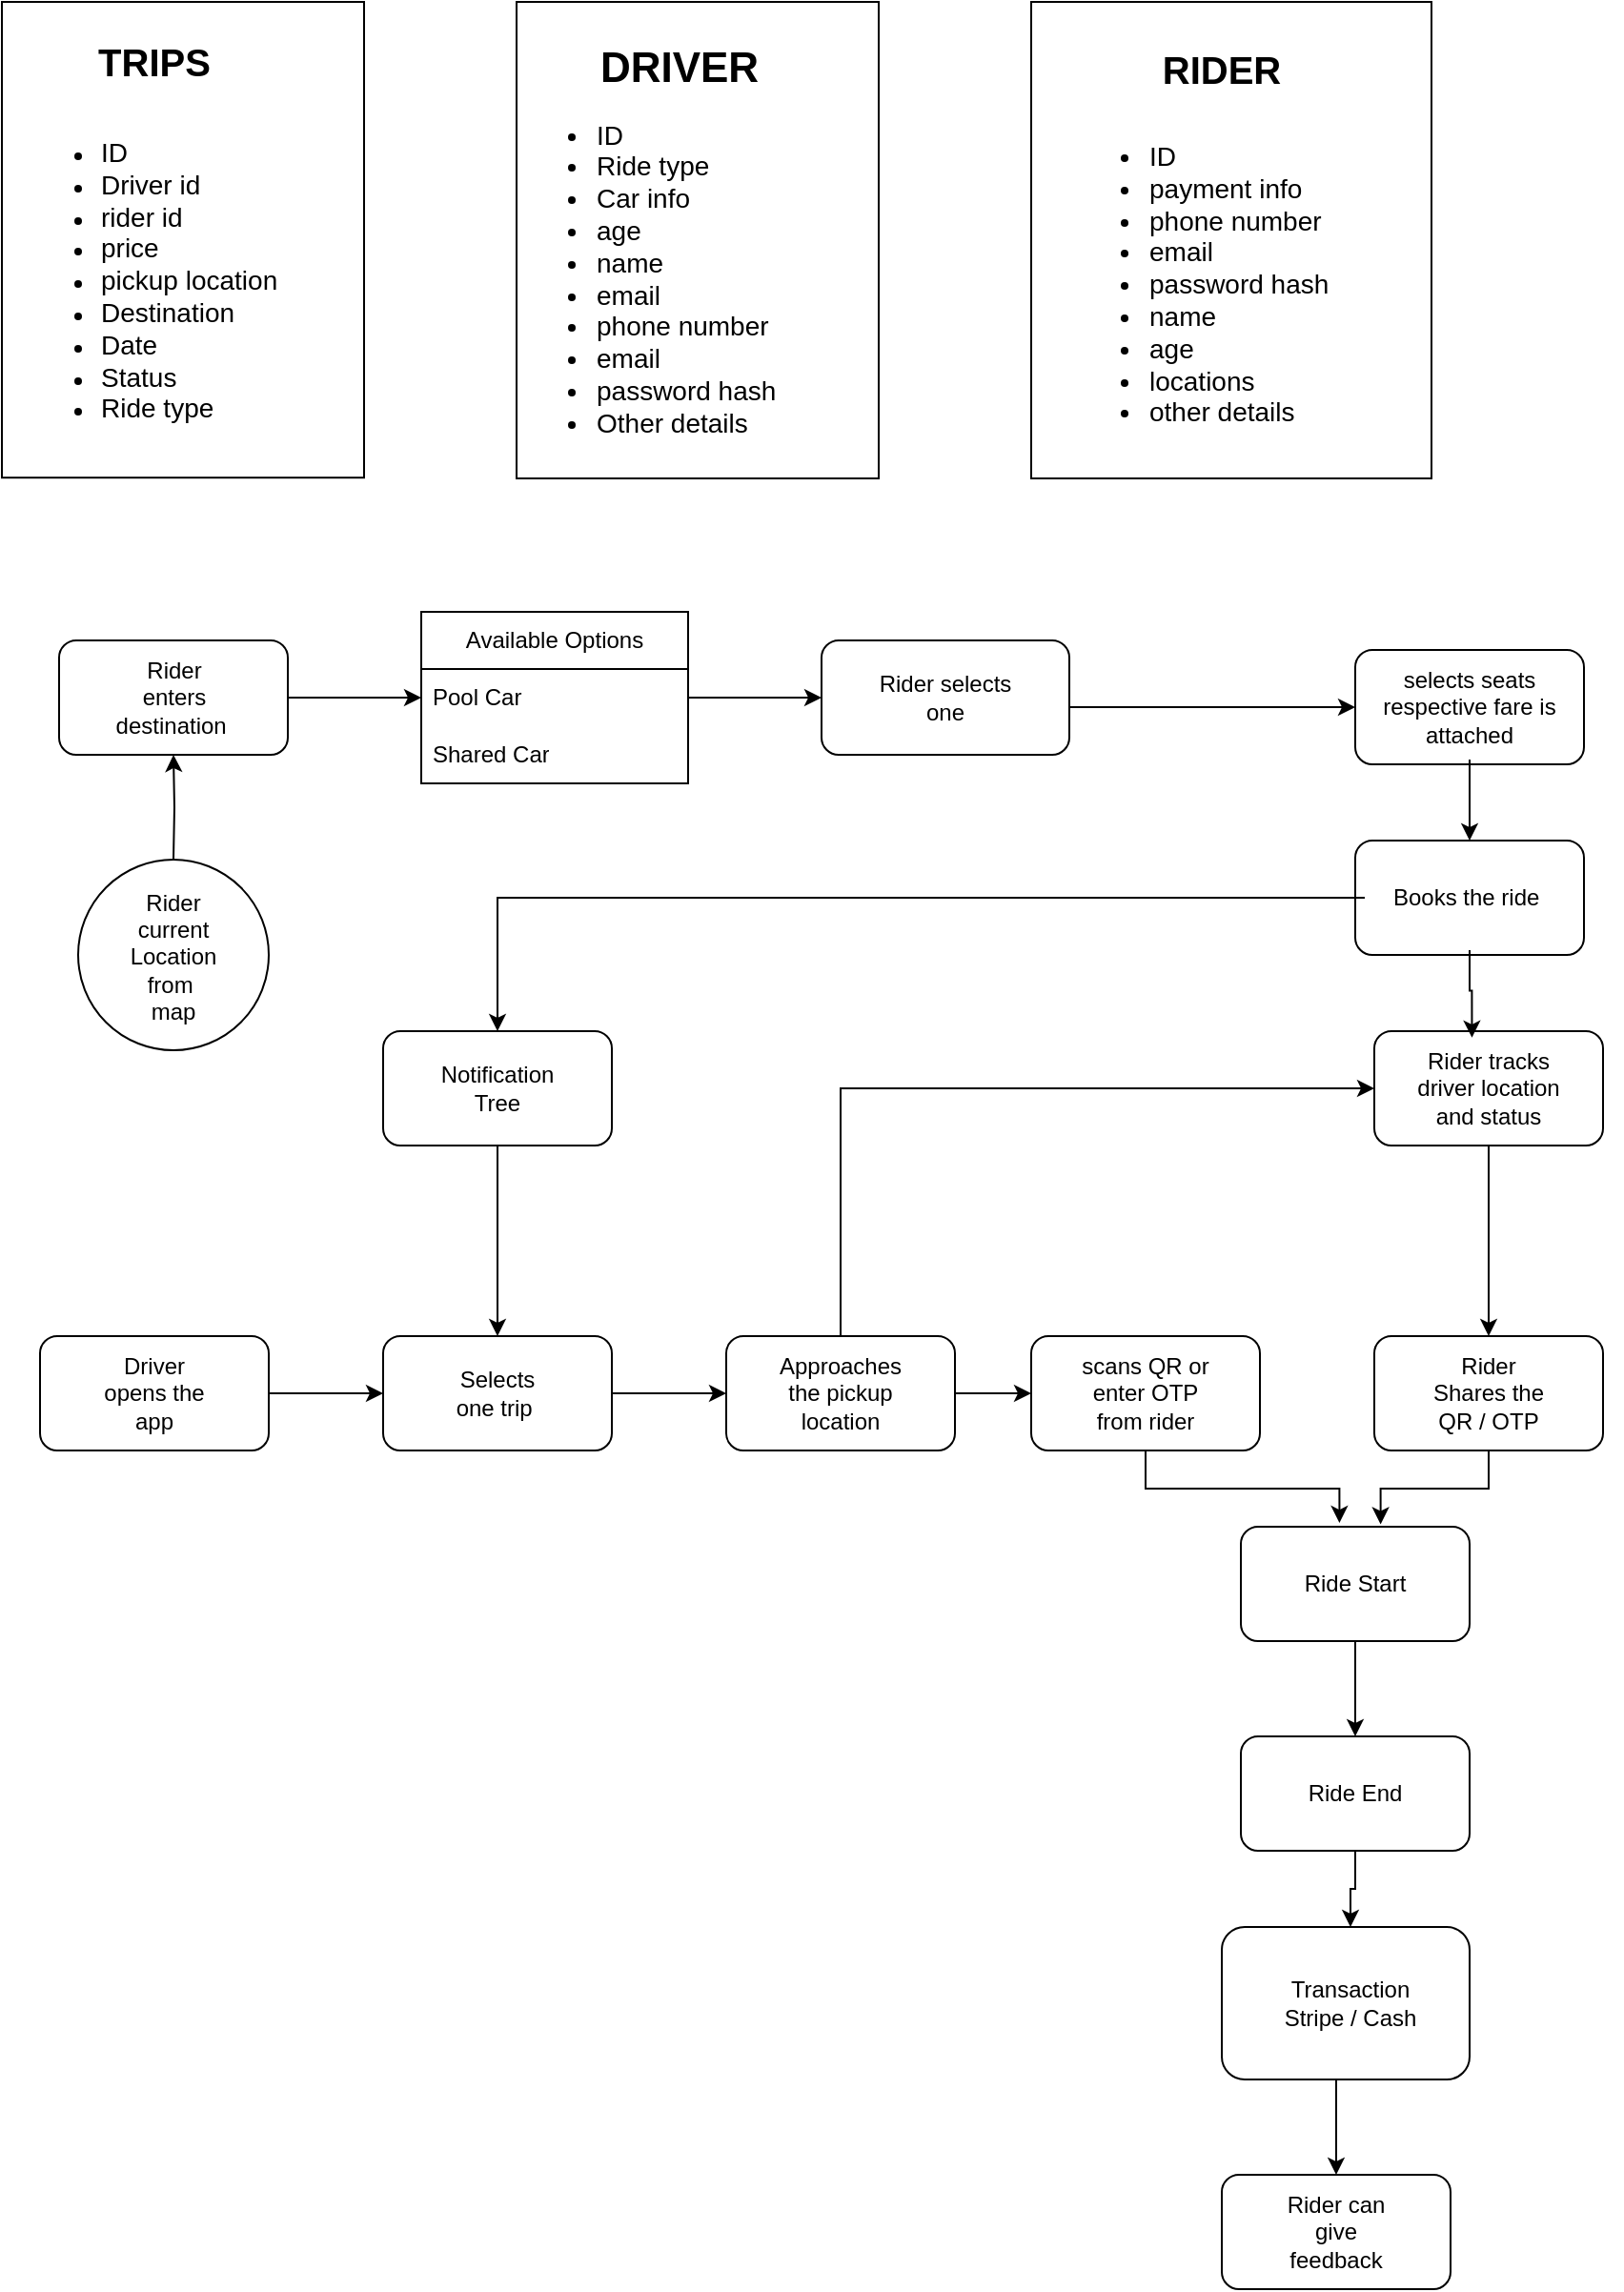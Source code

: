 <mxfile version="24.7.7">
  <diagram name="Page-1" id="VFngx8alxgX0edXpD1Mb">
    <mxGraphModel dx="750" dy="414" grid="1" gridSize="10" guides="1" tooltips="1" connect="1" arrows="1" fold="1" page="1" pageScale="1" pageWidth="850" pageHeight="1100" math="0" shadow="0">
      <root>
        <mxCell id="0" />
        <mxCell id="1" parent="0" />
        <mxCell id="ie63YeDP68cIISli7fVT-5" value="" style="group" vertex="1" connectable="0" parent="1">
          <mxGeometry x="50" y="100" width="190" height="260" as="geometry" />
        </mxCell>
        <mxCell id="ie63YeDP68cIISli7fVT-2" value="" style="rounded=0;whiteSpace=wrap;html=1;" vertex="1" parent="ie63YeDP68cIISli7fVT-5">
          <mxGeometry width="190" height="249.6" as="geometry" />
        </mxCell>
        <mxCell id="ie63YeDP68cIISli7fVT-3" value="&lt;font style=&quot;font-size: 20px;&quot;&gt;&lt;b&gt;TRIPS&lt;/b&gt;&lt;/font&gt;" style="text;html=1;align=center;verticalAlign=middle;whiteSpace=wrap;rounded=0;strokeWidth=4;" vertex="1" parent="ie63YeDP68cIISli7fVT-5">
          <mxGeometry x="30" y="10.4" width="100" height="41.6" as="geometry" />
        </mxCell>
        <mxCell id="ie63YeDP68cIISli7fVT-4" value="&lt;ul&gt;&lt;li&gt;&lt;font style=&quot;font-size: 14px;&quot;&gt;ID&lt;/font&gt;&lt;/li&gt;&lt;li&gt;&lt;font style=&quot;font-size: 14px;&quot;&gt;Driver id&lt;/font&gt;&lt;/li&gt;&lt;li&gt;&lt;font style=&quot;font-size: 14px;&quot;&gt;rider id&lt;/font&gt;&lt;/li&gt;&lt;li&gt;&lt;font style=&quot;font-size: 14px;&quot;&gt;price&lt;/font&gt;&lt;/li&gt;&lt;li&gt;&lt;font style=&quot;font-size: 14px;&quot;&gt;pickup location&lt;/font&gt;&lt;/li&gt;&lt;li&gt;&lt;font style=&quot;font-size: 14px;&quot;&gt;Destination&lt;/font&gt;&lt;/li&gt;&lt;li&gt;&lt;font style=&quot;font-size: 14px;&quot;&gt;Date&lt;/font&gt;&lt;/li&gt;&lt;li&gt;&lt;font style=&quot;font-size: 14px;&quot;&gt;Status&lt;/font&gt;&lt;/li&gt;&lt;li&gt;&lt;font style=&quot;font-size: 14px;&quot;&gt;Ride type&lt;/font&gt;&lt;/li&gt;&lt;/ul&gt;" style="text;html=1;align=left;verticalAlign=middle;whiteSpace=wrap;rounded=0;" vertex="1" parent="ie63YeDP68cIISli7fVT-5">
          <mxGeometry x="10" y="62.4" width="140" height="166.4" as="geometry" />
        </mxCell>
        <mxCell id="ie63YeDP68cIISli7fVT-12" value="" style="group" vertex="1" connectable="0" parent="1">
          <mxGeometry x="320" y="100" width="190" height="250" as="geometry" />
        </mxCell>
        <mxCell id="ie63YeDP68cIISli7fVT-6" value="" style="rounded=0;whiteSpace=wrap;html=1;" vertex="1" parent="ie63YeDP68cIISli7fVT-12">
          <mxGeometry width="190" height="250" as="geometry" />
        </mxCell>
        <mxCell id="ie63YeDP68cIISli7fVT-10" value="DRIVER" style="text;html=1;align=center;verticalAlign=middle;whiteSpace=wrap;rounded=0;fontStyle=1;fontSize=22;" vertex="1" parent="ie63YeDP68cIISli7fVT-12">
          <mxGeometry x="37.5" y="20" width="95" height="30" as="geometry" />
        </mxCell>
        <mxCell id="ie63YeDP68cIISli7fVT-11" value="&lt;ul style=&quot;font-size: 14px;&quot;&gt;&lt;li style=&quot;font-size: 14px;&quot;&gt;ID&lt;/li&gt;&lt;li style=&quot;font-size: 14px;&quot;&gt;Ride type&lt;/li&gt;&lt;li style=&quot;font-size: 14px;&quot;&gt;Car info&lt;/li&gt;&lt;li style=&quot;font-size: 14px;&quot;&gt;age&amp;nbsp;&lt;/li&gt;&lt;li style=&quot;font-size: 14px;&quot;&gt;name&lt;/li&gt;&lt;li style=&quot;font-size: 14px;&quot;&gt;email&lt;/li&gt;&lt;li style=&quot;font-size: 14px;&quot;&gt;phone number&lt;/li&gt;&lt;li style=&quot;font-size: 14px;&quot;&gt;email&lt;/li&gt;&lt;li style=&quot;font-size: 14px;&quot;&gt;password hash&lt;/li&gt;&lt;li style=&quot;font-size: 14px;&quot;&gt;Other details&lt;/li&gt;&lt;/ul&gt;" style="text;html=1;align=left;verticalAlign=middle;whiteSpace=wrap;rounded=0;fontSize=14;" vertex="1" parent="ie63YeDP68cIISli7fVT-12">
          <mxGeometry y="60" width="152.5" height="170" as="geometry" />
        </mxCell>
        <mxCell id="ie63YeDP68cIISli7fVT-16" value="" style="group" vertex="1" connectable="0" parent="1">
          <mxGeometry x="590" y="100" width="210" height="250" as="geometry" />
        </mxCell>
        <mxCell id="ie63YeDP68cIISli7fVT-13" value="" style="rounded=0;whiteSpace=wrap;html=1;" vertex="1" parent="ie63YeDP68cIISli7fVT-16">
          <mxGeometry width="210" height="250" as="geometry" />
        </mxCell>
        <mxCell id="ie63YeDP68cIISli7fVT-14" value="&lt;b&gt;&lt;font style=&quot;font-size: 20px;&quot;&gt;RIDER&lt;/font&gt;&lt;/b&gt;" style="text;html=1;align=center;verticalAlign=middle;whiteSpace=wrap;rounded=0;" vertex="1" parent="ie63YeDP68cIISli7fVT-16">
          <mxGeometry x="70" y="20" width="60" height="30" as="geometry" />
        </mxCell>
        <mxCell id="ie63YeDP68cIISli7fVT-15" value="&lt;ul style=&quot;font-size: 14px;&quot;&gt;&lt;li&gt;ID&lt;/li&gt;&lt;li&gt;payment info&lt;/li&gt;&lt;li&gt;phone number&amp;nbsp;&lt;/li&gt;&lt;li&gt;email&amp;nbsp;&lt;/li&gt;&lt;li&gt;password hash&lt;/li&gt;&lt;li&gt;name&lt;/li&gt;&lt;li&gt;age&lt;/li&gt;&lt;li&gt;locations&lt;/li&gt;&lt;li&gt;other details&lt;/li&gt;&lt;/ul&gt;" style="text;html=1;align=left;verticalAlign=middle;whiteSpace=wrap;rounded=0;" vertex="1" parent="ie63YeDP68cIISli7fVT-16">
          <mxGeometry x="20" y="65" width="160" height="165" as="geometry" />
        </mxCell>
        <mxCell id="ie63YeDP68cIISli7fVT-29" value="" style="group" vertex="1" connectable="0" parent="1">
          <mxGeometry x="80" y="435" width="120" height="60" as="geometry" />
        </mxCell>
        <mxCell id="ie63YeDP68cIISli7fVT-28" value="" style="rounded=1;whiteSpace=wrap;html=1;" vertex="1" parent="ie63YeDP68cIISli7fVT-29">
          <mxGeometry width="120" height="60" as="geometry" />
        </mxCell>
        <mxCell id="ie63YeDP68cIISli7fVT-27" value="Rider enters destination&amp;nbsp;" style="text;html=1;align=center;verticalAlign=middle;whiteSpace=wrap;rounded=0;" vertex="1" parent="ie63YeDP68cIISli7fVT-29">
          <mxGeometry x="27.5" y="15" width="65" height="30" as="geometry" />
        </mxCell>
        <mxCell id="ie63YeDP68cIISli7fVT-37" value="" style="group" vertex="1" connectable="0" parent="1">
          <mxGeometry x="480" y="435" width="130" height="60" as="geometry" />
        </mxCell>
        <mxCell id="ie63YeDP68cIISli7fVT-36" value="" style="rounded=1;whiteSpace=wrap;html=1;" vertex="1" parent="ie63YeDP68cIISli7fVT-37">
          <mxGeometry width="130" height="60" as="geometry" />
        </mxCell>
        <mxCell id="ie63YeDP68cIISli7fVT-35" value="Rider selects one" style="text;html=1;align=center;verticalAlign=middle;whiteSpace=wrap;rounded=0;" vertex="1" parent="ie63YeDP68cIISli7fVT-37">
          <mxGeometry x="27.083" y="10.0" width="75.833" height="40.0" as="geometry" />
        </mxCell>
        <mxCell id="ie63YeDP68cIISli7fVT-44" value="" style="group" vertex="1" connectable="0" parent="1">
          <mxGeometry x="760" y="440" width="140" height="70" as="geometry" />
        </mxCell>
        <mxCell id="ie63YeDP68cIISli7fVT-68" value="" style="group" vertex="1" connectable="0" parent="ie63YeDP68cIISli7fVT-44">
          <mxGeometry width="120" height="60" as="geometry" />
        </mxCell>
        <mxCell id="ie63YeDP68cIISli7fVT-45" value="" style="rounded=1;whiteSpace=wrap;html=1;" vertex="1" parent="ie63YeDP68cIISli7fVT-68">
          <mxGeometry width="120" height="60" as="geometry" />
        </mxCell>
        <mxCell id="ie63YeDP68cIISli7fVT-54" value="selects seats&lt;div&gt;respective fare is attached&lt;/div&gt;" style="text;html=1;align=center;verticalAlign=middle;whiteSpace=wrap;rounded=0;" vertex="1" parent="ie63YeDP68cIISli7fVT-68">
          <mxGeometry x="5" y="2.5" width="110" height="55" as="geometry" />
        </mxCell>
        <mxCell id="ie63YeDP68cIISli7fVT-47" value="Available Options" style="swimlane;fontStyle=0;childLayout=stackLayout;horizontal=1;startSize=30;horizontalStack=0;resizeParent=1;resizeParentMax=0;resizeLast=0;collapsible=1;marginBottom=0;whiteSpace=wrap;html=1;" vertex="1" parent="1">
          <mxGeometry x="270" y="420" width="140" height="90" as="geometry">
            <mxRectangle x="285" y="420" width="130" height="30" as="alternateBounds" />
          </mxGeometry>
        </mxCell>
        <mxCell id="ie63YeDP68cIISli7fVT-48" value="Pool Car" style="text;strokeColor=none;fillColor=none;align=left;verticalAlign=middle;spacingLeft=4;spacingRight=4;overflow=hidden;points=[[0,0.5],[1,0.5]];portConstraint=eastwest;rotatable=0;whiteSpace=wrap;html=1;" vertex="1" parent="ie63YeDP68cIISli7fVT-47">
          <mxGeometry y="30" width="140" height="30" as="geometry" />
        </mxCell>
        <mxCell id="ie63YeDP68cIISli7fVT-49" value="Shared Car" style="text;strokeColor=none;fillColor=none;align=left;verticalAlign=middle;spacingLeft=4;spacingRight=4;overflow=hidden;points=[[0,0.5],[1,0.5]];portConstraint=eastwest;rotatable=0;whiteSpace=wrap;html=1;" vertex="1" parent="ie63YeDP68cIISli7fVT-47">
          <mxGeometry y="60" width="140" height="30" as="geometry" />
        </mxCell>
        <mxCell id="ie63YeDP68cIISli7fVT-51" style="edgeStyle=orthogonalEdgeStyle;rounded=0;orthogonalLoop=1;jettySize=auto;html=1;entryX=0;entryY=0.5;entryDx=0;entryDy=0;" edge="1" parent="1" source="ie63YeDP68cIISli7fVT-28" target="ie63YeDP68cIISli7fVT-48">
          <mxGeometry relative="1" as="geometry" />
        </mxCell>
        <mxCell id="ie63YeDP68cIISli7fVT-52" style="edgeStyle=orthogonalEdgeStyle;rounded=0;orthogonalLoop=1;jettySize=auto;html=1;exitX=1;exitY=0.5;exitDx=0;exitDy=0;" edge="1" parent="1" source="ie63YeDP68cIISli7fVT-48" target="ie63YeDP68cIISli7fVT-36">
          <mxGeometry relative="1" as="geometry" />
        </mxCell>
        <mxCell id="ie63YeDP68cIISli7fVT-53" style="edgeStyle=orthogonalEdgeStyle;rounded=0;orthogonalLoop=1;jettySize=auto;html=1;entryX=0;entryY=0.5;entryDx=0;entryDy=0;" edge="1" parent="1" source="ie63YeDP68cIISli7fVT-36" target="ie63YeDP68cIISli7fVT-45">
          <mxGeometry relative="1" as="geometry">
            <Array as="points">
              <mxPoint x="670" y="470" />
              <mxPoint x="670" y="470" />
            </Array>
          </mxGeometry>
        </mxCell>
        <mxCell id="ie63YeDP68cIISli7fVT-60" value="" style="group" vertex="1" connectable="0" parent="1">
          <mxGeometry x="90" y="550" width="100" height="100" as="geometry" />
        </mxCell>
        <mxCell id="ie63YeDP68cIISli7fVT-57" value="" style="ellipse;whiteSpace=wrap;html=1;aspect=fixed;" vertex="1" parent="ie63YeDP68cIISli7fVT-60">
          <mxGeometry width="100" height="100" as="geometry" />
        </mxCell>
        <mxCell id="ie63YeDP68cIISli7fVT-58" value="Rider&lt;div&gt;current Location&lt;div&gt;from&amp;nbsp;&lt;/div&gt;&lt;div&gt;map&lt;/div&gt;&lt;/div&gt;" style="text;html=1;align=center;verticalAlign=middle;whiteSpace=wrap;rounded=0;" vertex="1" parent="ie63YeDP68cIISli7fVT-60">
          <mxGeometry x="10" y="11.87" width="80" height="78.13" as="geometry" />
        </mxCell>
        <mxCell id="ie63YeDP68cIISli7fVT-61" style="edgeStyle=orthogonalEdgeStyle;rounded=0;orthogonalLoop=1;jettySize=auto;html=1;entryX=0.5;entryY=1;entryDx=0;entryDy=0;" edge="1" parent="1" target="ie63YeDP68cIISli7fVT-28">
          <mxGeometry relative="1" as="geometry">
            <mxPoint x="140" y="550" as="sourcePoint" />
          </mxGeometry>
        </mxCell>
        <mxCell id="ie63YeDP68cIISli7fVT-70" value="" style="group" vertex="1" connectable="0" parent="1">
          <mxGeometry x="760" y="540" width="120" height="60" as="geometry" />
        </mxCell>
        <mxCell id="ie63YeDP68cIISli7fVT-71" value="" style="rounded=1;whiteSpace=wrap;html=1;" vertex="1" parent="ie63YeDP68cIISli7fVT-70">
          <mxGeometry width="120" height="60" as="geometry" />
        </mxCell>
        <mxCell id="ie63YeDP68cIISli7fVT-72" value="Books the ride&amp;nbsp;" style="text;html=1;align=center;verticalAlign=middle;whiteSpace=wrap;rounded=0;" vertex="1" parent="ie63YeDP68cIISli7fVT-70">
          <mxGeometry x="5" y="2.5" width="110" height="55" as="geometry" />
        </mxCell>
        <mxCell id="ie63YeDP68cIISli7fVT-73" style="edgeStyle=orthogonalEdgeStyle;rounded=0;orthogonalLoop=1;jettySize=auto;html=1;exitX=0.5;exitY=1;exitDx=0;exitDy=0;entryX=0.5;entryY=0;entryDx=0;entryDy=0;" edge="1" parent="1" source="ie63YeDP68cIISli7fVT-54" target="ie63YeDP68cIISli7fVT-71">
          <mxGeometry relative="1" as="geometry">
            <Array as="points">
              <mxPoint x="820" y="520" />
              <mxPoint x="820" y="520" />
            </Array>
          </mxGeometry>
        </mxCell>
        <mxCell id="ie63YeDP68cIISli7fVT-76" value="" style="group" vertex="1" connectable="0" parent="1">
          <mxGeometry x="70" y="800" width="120" height="60" as="geometry" />
        </mxCell>
        <mxCell id="ie63YeDP68cIISli7fVT-74" value="" style="rounded=1;whiteSpace=wrap;html=1;" vertex="1" parent="ie63YeDP68cIISli7fVT-76">
          <mxGeometry width="120" height="60" as="geometry" />
        </mxCell>
        <mxCell id="ie63YeDP68cIISli7fVT-75" value="Driver opens the app" style="text;html=1;align=center;verticalAlign=middle;whiteSpace=wrap;rounded=0;" vertex="1" parent="ie63YeDP68cIISli7fVT-76">
          <mxGeometry x="30" y="15" width="60" height="30" as="geometry" />
        </mxCell>
        <mxCell id="ie63YeDP68cIISli7fVT-78" value="" style="group" vertex="1" connectable="0" parent="1">
          <mxGeometry x="430" y="800" width="120" height="60" as="geometry" />
        </mxCell>
        <mxCell id="ie63YeDP68cIISli7fVT-79" value="" style="rounded=1;whiteSpace=wrap;html=1;" vertex="1" parent="ie63YeDP68cIISli7fVT-78">
          <mxGeometry width="120" height="60" as="geometry" />
        </mxCell>
        <mxCell id="ie63YeDP68cIISli7fVT-80" value="Approaches the pickup location" style="text;html=1;align=center;verticalAlign=middle;whiteSpace=wrap;rounded=0;" vertex="1" parent="ie63YeDP68cIISli7fVT-78">
          <mxGeometry x="30" y="15" width="60" height="30" as="geometry" />
        </mxCell>
        <mxCell id="ie63YeDP68cIISli7fVT-82" value="" style="group" vertex="1" connectable="0" parent="1">
          <mxGeometry x="250" y="640" width="120" height="60" as="geometry" />
        </mxCell>
        <mxCell id="ie63YeDP68cIISli7fVT-83" value="" style="rounded=1;whiteSpace=wrap;html=1;" vertex="1" parent="ie63YeDP68cIISli7fVT-82">
          <mxGeometry width="120" height="60" as="geometry" />
        </mxCell>
        <mxCell id="ie63YeDP68cIISli7fVT-84" value="Notification Tree" style="text;html=1;align=center;verticalAlign=middle;whiteSpace=wrap;rounded=0;" vertex="1" parent="ie63YeDP68cIISli7fVT-82">
          <mxGeometry x="30" y="15" width="60" height="30" as="geometry" />
        </mxCell>
        <mxCell id="ie63YeDP68cIISli7fVT-90" value="" style="group" vertex="1" connectable="0" parent="1">
          <mxGeometry x="250" y="800" width="120" height="60" as="geometry" />
        </mxCell>
        <mxCell id="ie63YeDP68cIISli7fVT-91" value="" style="rounded=1;whiteSpace=wrap;html=1;" vertex="1" parent="ie63YeDP68cIISli7fVT-90">
          <mxGeometry width="120" height="60" as="geometry" />
        </mxCell>
        <mxCell id="ie63YeDP68cIISli7fVT-92" value="Selects one trip&amp;nbsp;" style="text;html=1;align=center;verticalAlign=middle;whiteSpace=wrap;rounded=0;" vertex="1" parent="ie63YeDP68cIISli7fVT-90">
          <mxGeometry x="30" y="15" width="60" height="30" as="geometry" />
        </mxCell>
        <mxCell id="ie63YeDP68cIISli7fVT-93" style="edgeStyle=orthogonalEdgeStyle;rounded=0;orthogonalLoop=1;jettySize=auto;html=1;exitX=1;exitY=0.5;exitDx=0;exitDy=0;" edge="1" parent="1" source="ie63YeDP68cIISli7fVT-74" target="ie63YeDP68cIISli7fVT-91">
          <mxGeometry relative="1" as="geometry" />
        </mxCell>
        <mxCell id="ie63YeDP68cIISli7fVT-94" style="edgeStyle=orthogonalEdgeStyle;rounded=0;orthogonalLoop=1;jettySize=auto;html=1;exitX=0.5;exitY=1;exitDx=0;exitDy=0;entryX=0.5;entryY=0;entryDx=0;entryDy=0;" edge="1" parent="1" source="ie63YeDP68cIISli7fVT-83" target="ie63YeDP68cIISli7fVT-91">
          <mxGeometry relative="1" as="geometry" />
        </mxCell>
        <mxCell id="ie63YeDP68cIISli7fVT-96" style="edgeStyle=orthogonalEdgeStyle;rounded=0;orthogonalLoop=1;jettySize=auto;html=1;entryX=0;entryY=0.5;entryDx=0;entryDy=0;" edge="1" parent="1" source="ie63YeDP68cIISli7fVT-91" target="ie63YeDP68cIISli7fVT-79">
          <mxGeometry relative="1" as="geometry" />
        </mxCell>
        <mxCell id="ie63YeDP68cIISli7fVT-97" value="" style="group" vertex="1" connectable="0" parent="1">
          <mxGeometry x="590" y="800" width="120" height="60" as="geometry" />
        </mxCell>
        <mxCell id="ie63YeDP68cIISli7fVT-98" value="" style="rounded=1;whiteSpace=wrap;html=1;" vertex="1" parent="ie63YeDP68cIISli7fVT-97">
          <mxGeometry width="120" height="60" as="geometry" />
        </mxCell>
        <mxCell id="ie63YeDP68cIISli7fVT-99" value="scans QR or enter OTP from rider" style="text;html=1;align=center;verticalAlign=middle;whiteSpace=wrap;rounded=0;" vertex="1" parent="ie63YeDP68cIISli7fVT-97">
          <mxGeometry x="20" y="7.5" width="80" height="45" as="geometry" />
        </mxCell>
        <mxCell id="ie63YeDP68cIISli7fVT-100" style="edgeStyle=orthogonalEdgeStyle;rounded=0;orthogonalLoop=1;jettySize=auto;html=1;entryX=0;entryY=0.5;entryDx=0;entryDy=0;" edge="1" parent="1" source="ie63YeDP68cIISli7fVT-79" target="ie63YeDP68cIISli7fVT-98">
          <mxGeometry relative="1" as="geometry" />
        </mxCell>
        <mxCell id="ie63YeDP68cIISli7fVT-101" value="" style="group" vertex="1" connectable="0" parent="1">
          <mxGeometry x="770" y="640" width="120" height="60" as="geometry" />
        </mxCell>
        <mxCell id="ie63YeDP68cIISli7fVT-102" value="" style="rounded=1;whiteSpace=wrap;html=1;" vertex="1" parent="ie63YeDP68cIISli7fVT-101">
          <mxGeometry width="120" height="60" as="geometry" />
        </mxCell>
        <mxCell id="ie63YeDP68cIISli7fVT-103" value="Rider tracks driver location and status" style="text;html=1;align=center;verticalAlign=middle;whiteSpace=wrap;rounded=0;" vertex="1" parent="ie63YeDP68cIISli7fVT-101">
          <mxGeometry x="15" y="7.5" width="90" height="45" as="geometry" />
        </mxCell>
        <mxCell id="ie63YeDP68cIISli7fVT-104" style="edgeStyle=orthogonalEdgeStyle;rounded=0;orthogonalLoop=1;jettySize=auto;html=1;entryX=0.427;entryY=0.057;entryDx=0;entryDy=0;entryPerimeter=0;" edge="1" parent="1" source="ie63YeDP68cIISli7fVT-72" target="ie63YeDP68cIISli7fVT-102">
          <mxGeometry relative="1" as="geometry" />
        </mxCell>
        <mxCell id="ie63YeDP68cIISli7fVT-106" style="edgeStyle=orthogonalEdgeStyle;rounded=0;orthogonalLoop=1;jettySize=auto;html=1;entryX=0;entryY=0.5;entryDx=0;entryDy=0;" edge="1" parent="1" source="ie63YeDP68cIISli7fVT-79" target="ie63YeDP68cIISli7fVT-102">
          <mxGeometry relative="1" as="geometry">
            <mxPoint x="520" y="600" as="targetPoint" />
            <Array as="points">
              <mxPoint x="490" y="670" />
            </Array>
          </mxGeometry>
        </mxCell>
        <mxCell id="ie63YeDP68cIISli7fVT-107" value="" style="group" vertex="1" connectable="0" parent="1">
          <mxGeometry x="770" y="800" width="120" height="60" as="geometry" />
        </mxCell>
        <mxCell id="ie63YeDP68cIISli7fVT-108" value="" style="rounded=1;whiteSpace=wrap;html=1;" vertex="1" parent="ie63YeDP68cIISli7fVT-107">
          <mxGeometry width="120" height="60" as="geometry" />
        </mxCell>
        <mxCell id="ie63YeDP68cIISli7fVT-109" value="Rider Shares the QR / OTP" style="text;html=1;align=center;verticalAlign=middle;whiteSpace=wrap;rounded=0;" vertex="1" parent="ie63YeDP68cIISli7fVT-107">
          <mxGeometry x="25" y="12.5" width="70" height="35" as="geometry" />
        </mxCell>
        <mxCell id="ie63YeDP68cIISli7fVT-111" style="edgeStyle=orthogonalEdgeStyle;rounded=0;orthogonalLoop=1;jettySize=auto;html=1;entryX=0.5;entryY=0;entryDx=0;entryDy=0;" edge="1" parent="1" source="ie63YeDP68cIISli7fVT-72" target="ie63YeDP68cIISli7fVT-83">
          <mxGeometry relative="1" as="geometry">
            <mxPoint x="300" y="570" as="targetPoint" />
          </mxGeometry>
        </mxCell>
        <mxCell id="ie63YeDP68cIISli7fVT-112" style="edgeStyle=orthogonalEdgeStyle;rounded=0;orthogonalLoop=1;jettySize=auto;html=1;entryX=0.5;entryY=0;entryDx=0;entryDy=0;" edge="1" parent="1" source="ie63YeDP68cIISli7fVT-102" target="ie63YeDP68cIISli7fVT-108">
          <mxGeometry relative="1" as="geometry" />
        </mxCell>
        <mxCell id="ie63YeDP68cIISli7fVT-113" value="" style="group" vertex="1" connectable="0" parent="1">
          <mxGeometry x="700" y="900" width="120" height="60" as="geometry" />
        </mxCell>
        <mxCell id="ie63YeDP68cIISli7fVT-114" value="" style="rounded=1;whiteSpace=wrap;html=1;" vertex="1" parent="ie63YeDP68cIISli7fVT-113">
          <mxGeometry width="120" height="60" as="geometry" />
        </mxCell>
        <mxCell id="ie63YeDP68cIISli7fVT-115" value="Ride Start" style="text;html=1;align=center;verticalAlign=middle;whiteSpace=wrap;rounded=0;" vertex="1" parent="ie63YeDP68cIISli7fVT-113">
          <mxGeometry x="30" y="15" width="60" height="30" as="geometry" />
        </mxCell>
        <mxCell id="ie63YeDP68cIISli7fVT-116" style="edgeStyle=orthogonalEdgeStyle;rounded=0;orthogonalLoop=1;jettySize=auto;html=1;entryX=0.611;entryY=-0.021;entryDx=0;entryDy=0;entryPerimeter=0;" edge="1" parent="1" source="ie63YeDP68cIISli7fVT-108" target="ie63YeDP68cIISli7fVT-114">
          <mxGeometry relative="1" as="geometry" />
        </mxCell>
        <mxCell id="ie63YeDP68cIISli7fVT-117" style="edgeStyle=orthogonalEdgeStyle;rounded=0;orthogonalLoop=1;jettySize=auto;html=1;entryX=0.431;entryY=-0.033;entryDx=0;entryDy=0;entryPerimeter=0;" edge="1" parent="1" source="ie63YeDP68cIISli7fVT-98" target="ie63YeDP68cIISli7fVT-114">
          <mxGeometry relative="1" as="geometry" />
        </mxCell>
        <mxCell id="ie63YeDP68cIISli7fVT-118" value="" style="group" vertex="1" connectable="0" parent="1">
          <mxGeometry x="700" y="1010" width="120" height="60" as="geometry" />
        </mxCell>
        <mxCell id="ie63YeDP68cIISli7fVT-119" value="" style="rounded=1;whiteSpace=wrap;html=1;" vertex="1" parent="ie63YeDP68cIISli7fVT-118">
          <mxGeometry width="120" height="60" as="geometry" />
        </mxCell>
        <mxCell id="ie63YeDP68cIISli7fVT-120" value="Ride End" style="text;html=1;align=center;verticalAlign=middle;whiteSpace=wrap;rounded=0;" vertex="1" parent="ie63YeDP68cIISli7fVT-118">
          <mxGeometry x="30" y="15" width="60" height="30" as="geometry" />
        </mxCell>
        <mxCell id="ie63YeDP68cIISli7fVT-122" value="" style="group" vertex="1" connectable="0" parent="1">
          <mxGeometry x="690" y="1110" width="130" height="100" as="geometry" />
        </mxCell>
        <mxCell id="ie63YeDP68cIISli7fVT-123" value="" style="rounded=1;whiteSpace=wrap;html=1;" vertex="1" parent="ie63YeDP68cIISli7fVT-122">
          <mxGeometry width="130" height="80" as="geometry" />
        </mxCell>
        <mxCell id="ie63YeDP68cIISli7fVT-124" value="Transaction&lt;div&gt;&lt;span style=&quot;background-color: initial;&quot;&gt;Stripe /&amp;nbsp;&lt;/span&gt;&lt;span style=&quot;background-color: initial;&quot;&gt;Cash&lt;/span&gt;&lt;/div&gt;" style="text;html=1;align=center;verticalAlign=middle;whiteSpace=wrap;rounded=0;" vertex="1" parent="ie63YeDP68cIISli7fVT-122">
          <mxGeometry x="15" width="105" height="80" as="geometry" />
        </mxCell>
        <mxCell id="ie63YeDP68cIISli7fVT-121" style="edgeStyle=orthogonalEdgeStyle;rounded=0;orthogonalLoop=1;jettySize=auto;html=1;entryX=0.5;entryY=0;entryDx=0;entryDy=0;" edge="1" parent="1" source="ie63YeDP68cIISli7fVT-114" target="ie63YeDP68cIISli7fVT-119">
          <mxGeometry relative="1" as="geometry">
            <mxPoint x="760" y="1000" as="targetPoint" />
          </mxGeometry>
        </mxCell>
        <mxCell id="ie63YeDP68cIISli7fVT-127" style="edgeStyle=orthogonalEdgeStyle;rounded=0;orthogonalLoop=1;jettySize=auto;html=1;entryX=0.5;entryY=0;entryDx=0;entryDy=0;" edge="1" parent="1" source="ie63YeDP68cIISli7fVT-119" target="ie63YeDP68cIISli7fVT-124">
          <mxGeometry relative="1" as="geometry" />
        </mxCell>
        <mxCell id="ie63YeDP68cIISli7fVT-128" value="" style="group" vertex="1" connectable="0" parent="1">
          <mxGeometry x="690" y="1240" width="120" height="60" as="geometry" />
        </mxCell>
        <mxCell id="ie63YeDP68cIISli7fVT-129" value="" style="rounded=1;whiteSpace=wrap;html=1;" vertex="1" parent="ie63YeDP68cIISli7fVT-128">
          <mxGeometry width="120" height="60" as="geometry" />
        </mxCell>
        <mxCell id="ie63YeDP68cIISli7fVT-130" value="Rider can give feedback" style="text;html=1;align=center;verticalAlign=middle;whiteSpace=wrap;rounded=0;" vertex="1" parent="ie63YeDP68cIISli7fVT-128">
          <mxGeometry x="30" y="15" width="60" height="30" as="geometry" />
        </mxCell>
        <mxCell id="ie63YeDP68cIISli7fVT-131" style="edgeStyle=orthogonalEdgeStyle;rounded=0;orthogonalLoop=1;jettySize=auto;html=1;entryX=0.5;entryY=0;entryDx=0;entryDy=0;" edge="1" parent="1" source="ie63YeDP68cIISli7fVT-124" target="ie63YeDP68cIISli7fVT-129">
          <mxGeometry relative="1" as="geometry">
            <mxPoint x="762.5" y="1250" as="targetPoint" />
            <Array as="points">
              <mxPoint x="750" y="1240" />
              <mxPoint x="750" y="1240" />
            </Array>
          </mxGeometry>
        </mxCell>
      </root>
    </mxGraphModel>
  </diagram>
</mxfile>
